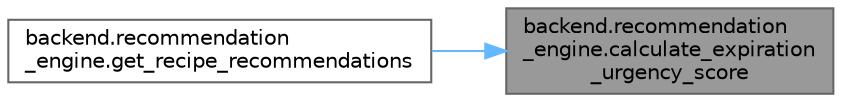 digraph "backend.recommendation_engine.calculate_expiration_urgency_score"
{
 // LATEX_PDF_SIZE
  bgcolor="transparent";
  edge [fontname=Helvetica,fontsize=10,labelfontname=Helvetica,labelfontsize=10];
  node [fontname=Helvetica,fontsize=10,shape=box,height=0.2,width=0.4];
  rankdir="RL";
  Node1 [id="Node000001",label="backend.recommendation\l_engine.calculate_expiration\l_urgency_score",height=0.2,width=0.4,color="gray40", fillcolor="grey60", style="filled", fontcolor="black",tooltip=" "];
  Node1 -> Node2 [id="edge1_Node000001_Node000002",dir="back",color="steelblue1",style="solid",tooltip=" "];
  Node2 [id="Node000002",label="backend.recommendation\l_engine.get_recipe_recommendations",height=0.2,width=0.4,color="grey40", fillcolor="white", style="filled",URL="$namespacebackend_1_1recommendation__engine.html#ad52d4a67dba38168e15d8687e3e9cabc",tooltip=" "];
}
